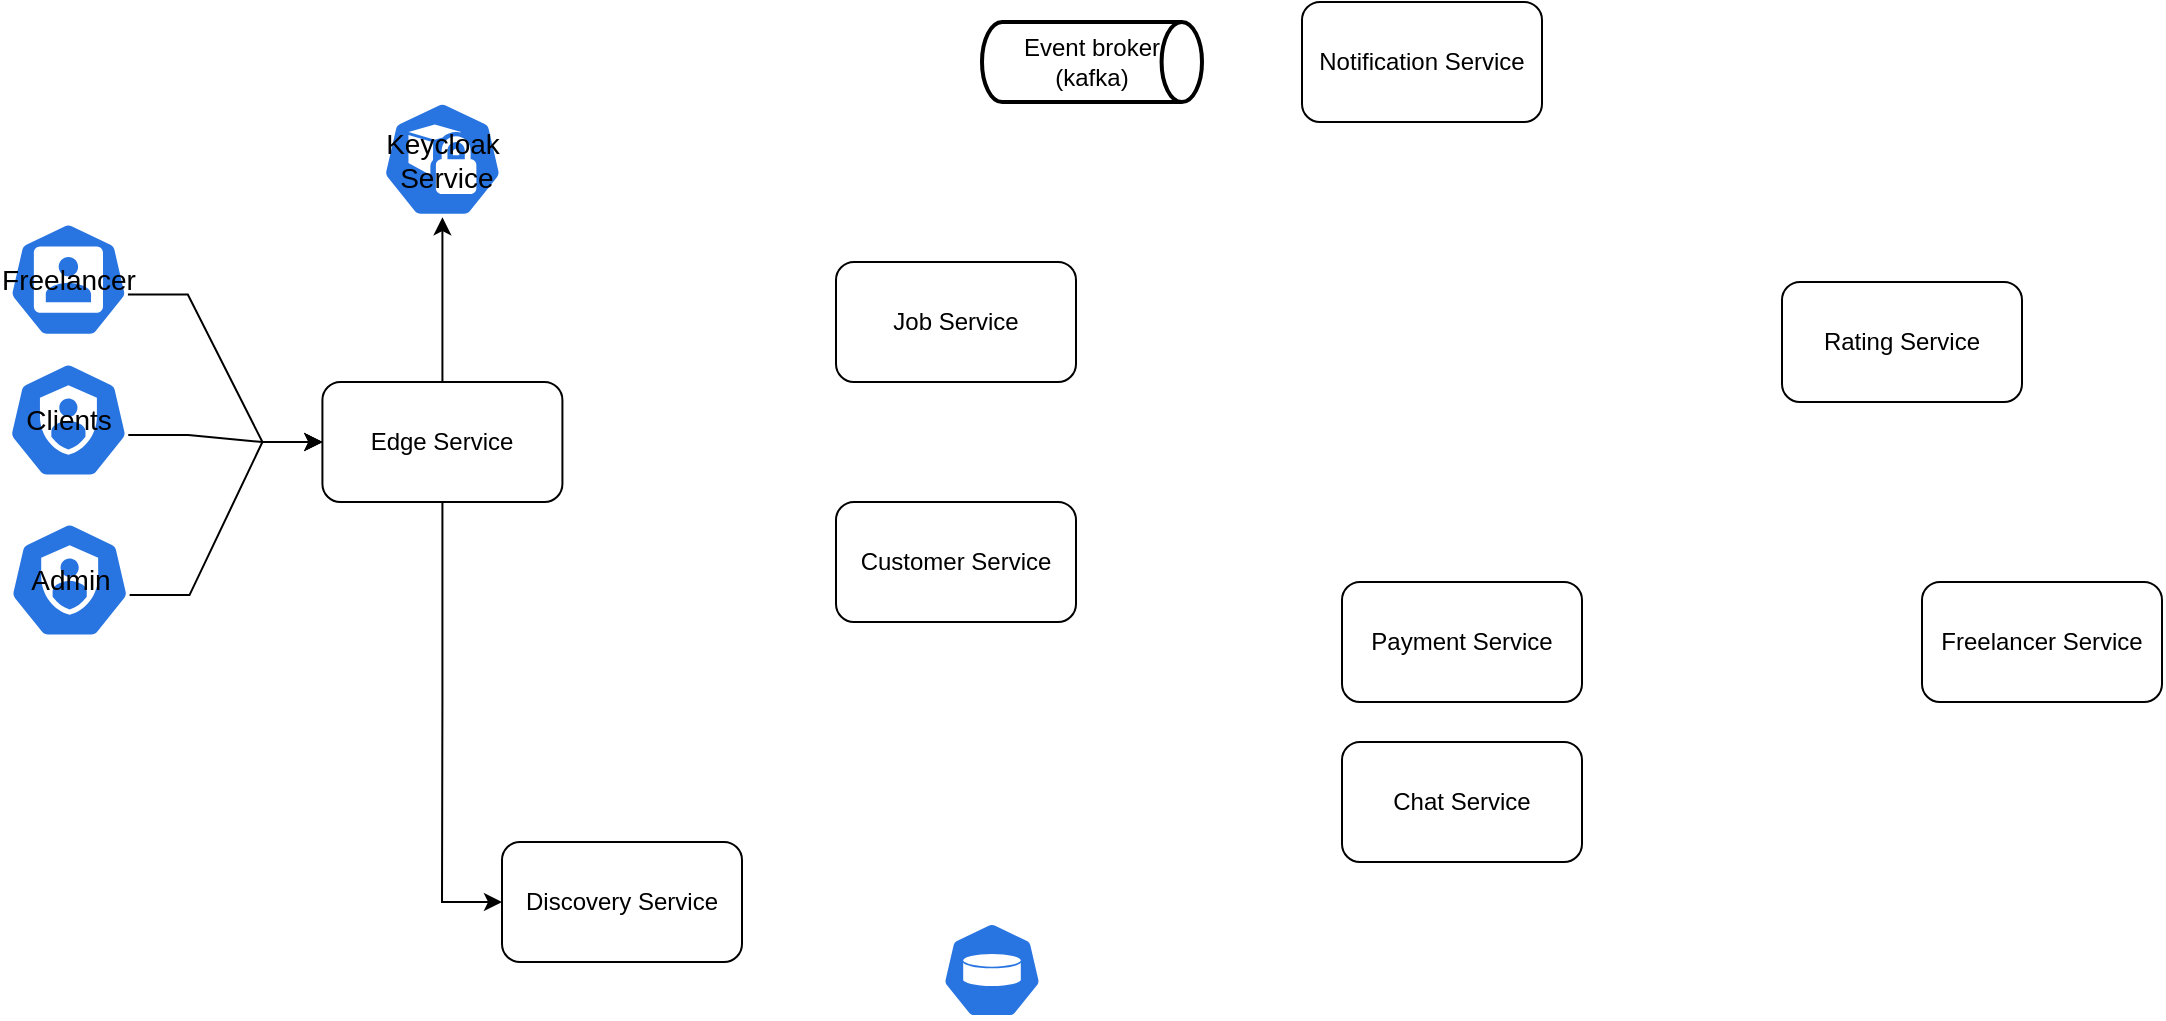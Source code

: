 <mxfile version="23.1.2" type="github">
  <diagram name="Страница — 1" id="Il09f_JZnOJmlo6yiQQx">
    <mxGraphModel dx="3172" dy="614" grid="1" gridSize="10" guides="1" tooltips="1" connect="1" arrows="1" fold="1" page="1" pageScale="1" pageWidth="827" pageHeight="1169" math="0" shadow="0">
      <root>
        <mxCell id="0" />
        <mxCell id="1" parent="0" />
        <mxCell id="KAlhx2F8nlkhRq3qYL2v-13" style="edgeStyle=entityRelationEdgeStyle;rounded=0;orthogonalLoop=1;jettySize=auto;html=1;exitX=0.995;exitY=0.63;exitDx=0;exitDy=0;exitPerimeter=0;entryX=0;entryY=0.5;entryDx=0;entryDy=0;" edge="1" parent="1" source="KAlhx2F8nlkhRq3qYL2v-1" target="KAlhx2F8nlkhRq3qYL2v-12">
          <mxGeometry relative="1" as="geometry" />
        </mxCell>
        <mxCell id="KAlhx2F8nlkhRq3qYL2v-1" value="&lt;font style=&quot;font-size: 14px;&quot;&gt;Freelancer&lt;/font&gt;" style="aspect=fixed;sketch=0;html=1;dashed=0;whitespace=wrap;fillColor=#2875E2;strokeColor=#ffffff;points=[[0.005,0.63,0],[0.1,0.2,0],[0.9,0.2,0],[0.5,0,0],[0.995,0.63,0],[0.72,0.99,0],[0.5,1,0],[0.28,0.99,0]];shape=mxgraph.kubernetes.icon2;prIcon=user" vertex="1" parent="1">
          <mxGeometry x="-826.79" y="140" width="60" height="57.6" as="geometry" />
        </mxCell>
        <mxCell id="KAlhx2F8nlkhRq3qYL2v-15" style="edgeStyle=entityRelationEdgeStyle;rounded=0;orthogonalLoop=1;jettySize=auto;html=1;exitX=0.995;exitY=0.63;exitDx=0;exitDy=0;exitPerimeter=0;entryX=0;entryY=0.5;entryDx=0;entryDy=0;" edge="1" parent="1" source="KAlhx2F8nlkhRq3qYL2v-2" target="KAlhx2F8nlkhRq3qYL2v-12">
          <mxGeometry relative="1" as="geometry" />
        </mxCell>
        <mxCell id="KAlhx2F8nlkhRq3qYL2v-2" value="&lt;font style=&quot;font-size: 14px;&quot;&gt;Clients&lt;/font&gt;" style="aspect=fixed;sketch=0;html=1;dashed=0;whitespace=wrap;fillColor=#2875E2;strokeColor=#ffffff;points=[[0.005,0.63,0],[0.1,0.2,0],[0.9,0.2,0],[0.5,0,0],[0.995,0.63,0],[0.72,0.99,0],[0.5,1,0],[0.28,0.99,0]];shape=mxgraph.kubernetes.icon2;prIcon=sa" vertex="1" parent="1">
          <mxGeometry x="-827.0" y="210" width="60.42" height="58" as="geometry" />
        </mxCell>
        <mxCell id="KAlhx2F8nlkhRq3qYL2v-16" style="edgeStyle=entityRelationEdgeStyle;rounded=0;orthogonalLoop=1;jettySize=auto;html=1;exitX=0.995;exitY=0.63;exitDx=0;exitDy=0;exitPerimeter=0;entryX=0;entryY=0.5;entryDx=0;entryDy=0;" edge="1" parent="1" source="KAlhx2F8nlkhRq3qYL2v-3" target="KAlhx2F8nlkhRq3qYL2v-12">
          <mxGeometry relative="1" as="geometry" />
        </mxCell>
        <mxCell id="KAlhx2F8nlkhRq3qYL2v-3" value="&lt;font style=&quot;font-size: 14px;&quot;&gt;Admin&lt;/font&gt;" style="aspect=fixed;sketch=0;html=1;dashed=0;whitespace=wrap;fillColor=#2875E2;strokeColor=#ffffff;points=[[0.005,0.63,0],[0.1,0.2,0],[0.9,0.2,0],[0.5,0,0],[0.995,0.63,0],[0.72,0.99,0],[0.5,1,0],[0.28,0.99,0]];shape=mxgraph.kubernetes.icon2;prIcon=sa" vertex="1" parent="1">
          <mxGeometry x="-826.37" y="290" width="60.42" height="58" as="geometry" />
        </mxCell>
        <mxCell id="KAlhx2F8nlkhRq3qYL2v-5" value="" style="aspect=fixed;sketch=0;html=1;dashed=0;whitespace=wrap;fillColor=#2875E2;strokeColor=#ffffff;points=[[0.005,0.63,0],[0.1,0.2,0],[0.9,0.2,0],[0.5,0,0],[0.995,0.63,0],[0.72,0.99,0],[0.5,1,0],[0.28,0.99,0]];shape=mxgraph.kubernetes.icon2;prIcon=vol" vertex="1" parent="1">
          <mxGeometry x="-360" y="490" width="50" height="48" as="geometry" />
        </mxCell>
        <mxCell id="KAlhx2F8nlkhRq3qYL2v-34" style="edgeStyle=entityRelationEdgeStyle;rounded=0;orthogonalLoop=1;jettySize=auto;html=1;exitX=0.25;exitY=1;exitDx=0;exitDy=0;entryX=0;entryY=0.5;entryDx=0;entryDy=0;" edge="1" parent="1" source="KAlhx2F8nlkhRq3qYL2v-12" target="KAlhx2F8nlkhRq3qYL2v-24">
          <mxGeometry relative="1" as="geometry" />
        </mxCell>
        <mxCell id="KAlhx2F8nlkhRq3qYL2v-12" value="Edge Service" style="rounded=1;whiteSpace=wrap;html=1;" vertex="1" parent="1">
          <mxGeometry x="-669.79" y="220" width="120" height="60" as="geometry" />
        </mxCell>
        <mxCell id="KAlhx2F8nlkhRq3qYL2v-17" value="Notification Service&lt;br&gt;" style="rounded=1;whiteSpace=wrap;html=1;" vertex="1" parent="1">
          <mxGeometry x="-180" y="30" width="120" height="60" as="geometry" />
        </mxCell>
        <mxCell id="KAlhx2F8nlkhRq3qYL2v-18" value="Payment Service" style="rounded=1;whiteSpace=wrap;html=1;" vertex="1" parent="1">
          <mxGeometry x="-160" y="320" width="120" height="60" as="geometry" />
        </mxCell>
        <mxCell id="KAlhx2F8nlkhRq3qYL2v-19" value="Rating Service" style="rounded=1;whiteSpace=wrap;html=1;" vertex="1" parent="1">
          <mxGeometry x="60" y="170" width="120" height="60" as="geometry" />
        </mxCell>
        <mxCell id="KAlhx2F8nlkhRq3qYL2v-20" value="Customer Service" style="rounded=1;whiteSpace=wrap;html=1;" vertex="1" parent="1">
          <mxGeometry x="-413" y="280" width="120" height="60" as="geometry" />
        </mxCell>
        <mxCell id="KAlhx2F8nlkhRq3qYL2v-21" value="Freelancer Service" style="rounded=1;whiteSpace=wrap;html=1;" vertex="1" parent="1">
          <mxGeometry x="130" y="320" width="120" height="60" as="geometry" />
        </mxCell>
        <mxCell id="KAlhx2F8nlkhRq3qYL2v-22" value="Chat Service" style="rounded=1;whiteSpace=wrap;html=1;" vertex="1" parent="1">
          <mxGeometry x="-160" y="400" width="120" height="60" as="geometry" />
        </mxCell>
        <mxCell id="KAlhx2F8nlkhRq3qYL2v-23" value="Job Service" style="rounded=1;whiteSpace=wrap;html=1;" vertex="1" parent="1">
          <mxGeometry x="-413" y="160" width="120" height="60" as="geometry" />
        </mxCell>
        <mxCell id="KAlhx2F8nlkhRq3qYL2v-24" value="Discovery Service" style="rounded=1;whiteSpace=wrap;html=1;" vertex="1" parent="1">
          <mxGeometry x="-580" y="450" width="120" height="60" as="geometry" />
        </mxCell>
        <mxCell id="KAlhx2F8nlkhRq3qYL2v-35" value="&lt;font style=&quot;font-size: 14px;&quot;&gt;Keycloak&lt;br&gt;&amp;nbsp;Service&lt;/font&gt;" style="aspect=fixed;sketch=0;html=1;dashed=0;whitespace=wrap;fillColor=#2875E2;strokeColor=#ffffff;points=[[0.005,0.63,0],[0.1,0.2,0],[0.9,0.2,0],[0.5,0,0],[0.995,0.63,0],[0.72,0.99,0],[0.5,1,0],[0.28,0.99,0]];shape=mxgraph.kubernetes.icon2;prIcon=psp" vertex="1" parent="1">
          <mxGeometry x="-640" y="79.6" width="60.42" height="58" as="geometry" />
        </mxCell>
        <mxCell id="KAlhx2F8nlkhRq3qYL2v-37" style="edgeStyle=none;rounded=0;orthogonalLoop=1;jettySize=auto;html=1;exitX=0.5;exitY=0;exitDx=0;exitDy=0;entryX=0.5;entryY=1;entryDx=0;entryDy=0;entryPerimeter=0;" edge="1" parent="1" source="KAlhx2F8nlkhRq3qYL2v-12" target="KAlhx2F8nlkhRq3qYL2v-35">
          <mxGeometry relative="1" as="geometry" />
        </mxCell>
        <mxCell id="KAlhx2F8nlkhRq3qYL2v-39" value="Event broker&lt;br&gt;(kafka)" style="strokeWidth=2;html=1;shape=mxgraph.flowchart.direct_data;whiteSpace=wrap;" vertex="1" parent="1">
          <mxGeometry x="-340" y="40" width="110" height="40" as="geometry" />
        </mxCell>
      </root>
    </mxGraphModel>
  </diagram>
</mxfile>
